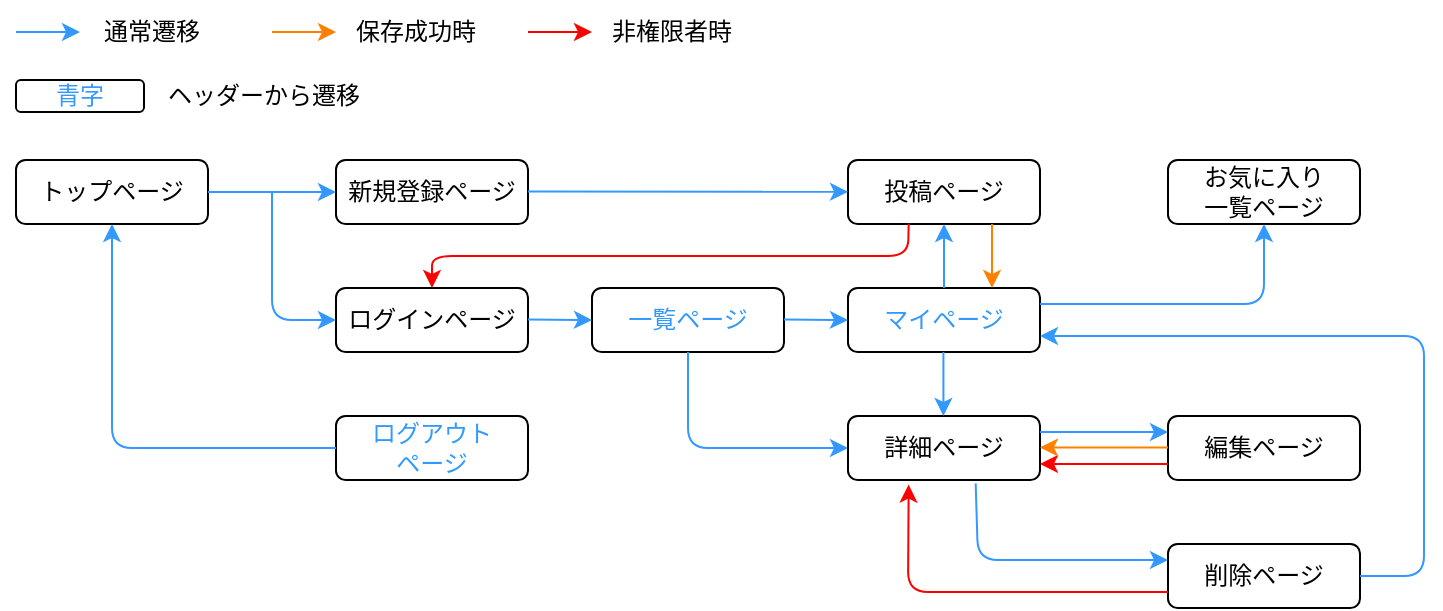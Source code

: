 <mxfile>
    <diagram id="2Nt36aLa4AlL4ceiU0c5" name="ページ1">
        <mxGraphModel dx="449" dy="278" grid="1" gridSize="8" guides="1" tooltips="1" connect="1" arrows="1" fold="1" page="1" pageScale="1" pageWidth="827" pageHeight="583" math="0" shadow="0">
            <root>
                <mxCell id="0"/>
                <mxCell id="1" parent="0"/>
                <mxCell id="3" value="トップページ" style="rounded=1;whiteSpace=wrap;html=1;" vertex="1" parent="1">
                    <mxGeometry x="64" y="232" width="96" height="32" as="geometry"/>
                </mxCell>
                <mxCell id="4" value="新規登録ページ" style="rounded=1;whiteSpace=wrap;html=1;" vertex="1" parent="1">
                    <mxGeometry x="224" y="232" width="96" height="32" as="geometry"/>
                </mxCell>
                <mxCell id="5" value="ログインページ" style="rounded=1;whiteSpace=wrap;html=1;" vertex="1" parent="1">
                    <mxGeometry x="224" y="296" width="96" height="32" as="geometry"/>
                </mxCell>
                <mxCell id="7" value="" style="endArrow=classic;html=1;entryX=0;entryY=0.5;entryDx=0;entryDy=0;exitX=1;exitY=0.5;exitDx=0;exitDy=0;strokeColor=#3399FF;" edge="1" parent="1" source="3" target="4">
                    <mxGeometry width="50" height="50" relative="1" as="geometry">
                        <mxPoint x="180" y="264" as="sourcePoint"/>
                        <mxPoint x="230" y="214" as="targetPoint"/>
                    </mxGeometry>
                </mxCell>
                <mxCell id="8" value="" style="endArrow=classic;html=1;entryX=0;entryY=0.5;entryDx=0;entryDy=0;strokeColor=#3399FF;" edge="1" parent="1" target="5">
                    <mxGeometry width="50" height="50" relative="1" as="geometry">
                        <mxPoint x="192" y="248" as="sourcePoint"/>
                        <mxPoint x="270" y="284" as="targetPoint"/>
                        <Array as="points">
                            <mxPoint x="192" y="312"/>
                        </Array>
                    </mxGeometry>
                </mxCell>
                <mxCell id="9" value="投稿ページ" style="rounded=1;whiteSpace=wrap;html=1;" vertex="1" parent="1">
                    <mxGeometry x="480" y="232" width="96" height="32" as="geometry"/>
                </mxCell>
                <mxCell id="10" value="&lt;font color=&quot;#3399ff&quot;&gt;マイページ&lt;/font&gt;" style="rounded=1;whiteSpace=wrap;html=1;" vertex="1" parent="1">
                    <mxGeometry x="480" y="296" width="96" height="32" as="geometry"/>
                </mxCell>
                <mxCell id="11" value="&lt;font color=&quot;#3399ff&quot;&gt;一覧ページ&lt;/font&gt;" style="rounded=1;whiteSpace=wrap;html=1;" vertex="1" parent="1">
                    <mxGeometry x="352" y="296" width="96" height="32" as="geometry"/>
                </mxCell>
                <mxCell id="15" value="" style="endArrow=classic;html=1;exitX=1;exitY=0.5;exitDx=0;exitDy=0;strokeColor=#3399FF;" edge="1" parent="1">
                    <mxGeometry width="50" height="50" relative="1" as="geometry">
                        <mxPoint x="320" y="311.72" as="sourcePoint"/>
                        <mxPoint x="352" y="312" as="targetPoint"/>
                    </mxGeometry>
                </mxCell>
                <mxCell id="18" value="" style="endArrow=classic;html=1;exitX=0.5;exitY=1;exitDx=0;exitDy=0;strokeColor=#3399FF;startArrow=none;startFill=0;" edge="1" parent="1" source="11" target="19">
                    <mxGeometry width="50" height="50" relative="1" as="geometry">
                        <mxPoint x="424" y="344" as="sourcePoint"/>
                        <mxPoint x="488" y="344" as="targetPoint"/>
                        <Array as="points">
                            <mxPoint x="400" y="376"/>
                        </Array>
                    </mxGeometry>
                </mxCell>
                <mxCell id="19" value="詳細ページ" style="rounded=1;whiteSpace=wrap;html=1;" vertex="1" parent="1">
                    <mxGeometry x="480" y="360" width="96" height="32" as="geometry"/>
                </mxCell>
                <mxCell id="13" value="" style="endArrow=classic;html=1;exitX=1;exitY=0.5;exitDx=0;exitDy=0;strokeColor=#3399FF;" edge="1" parent="1" target="9">
                    <mxGeometry width="50" height="50" relative="1" as="geometry">
                        <mxPoint x="320" y="247.72" as="sourcePoint"/>
                        <mxPoint x="384" y="247.72" as="targetPoint"/>
                    </mxGeometry>
                </mxCell>
                <mxCell id="22" value="" style="endArrow=classic;html=1;exitX=0.75;exitY=1;exitDx=0;exitDy=0;strokeColor=#FF8000;entryX=0.75;entryY=0;entryDx=0;entryDy=0;" edge="1" parent="1" source="9" target="10">
                    <mxGeometry width="50" height="50" relative="1" as="geometry">
                        <mxPoint x="328.0" y="255.72" as="sourcePoint"/>
                        <mxPoint x="488" y="255.935" as="targetPoint"/>
                    </mxGeometry>
                </mxCell>
                <mxCell id="23" value="" style="endArrow=classic;html=1;exitX=0.5;exitY=1;exitDx=0;exitDy=0;strokeColor=#3399FF;entryX=0.5;entryY=0;entryDx=0;entryDy=0;" edge="1" parent="1">
                    <mxGeometry width="50" height="50" relative="1" as="geometry">
                        <mxPoint x="527.71" y="328" as="sourcePoint"/>
                        <mxPoint x="527.71" y="360" as="targetPoint"/>
                    </mxGeometry>
                </mxCell>
                <mxCell id="24" value="編集ページ" style="rounded=1;whiteSpace=wrap;html=1;" vertex="1" parent="1">
                    <mxGeometry x="640" y="360" width="96" height="32" as="geometry"/>
                </mxCell>
                <mxCell id="25" value="削除ページ" style="rounded=1;whiteSpace=wrap;html=1;" vertex="1" parent="1">
                    <mxGeometry x="640" y="424" width="96" height="32" as="geometry"/>
                </mxCell>
                <mxCell id="26" value="" style="endArrow=classic;html=1;exitX=1;exitY=0.25;exitDx=0;exitDy=0;strokeColor=#3399FF;entryX=0;entryY=0.25;entryDx=0;entryDy=0;" edge="1" parent="1" source="19" target="24">
                    <mxGeometry width="50" height="50" relative="1" as="geometry">
                        <mxPoint x="535.71" y="336" as="sourcePoint"/>
                        <mxPoint x="535.71" y="368" as="targetPoint"/>
                    </mxGeometry>
                </mxCell>
                <mxCell id="27" value="" style="endArrow=classic;html=1;exitX=0;exitY=0.75;exitDx=0;exitDy=0;strokeColor=#FF0000;entryX=1;entryY=0.75;entryDx=0;entryDy=0;" edge="1" parent="1" source="24" target="19">
                    <mxGeometry width="50" height="50" relative="1" as="geometry">
                        <mxPoint x="608" y="384" as="sourcePoint"/>
                        <mxPoint x="608" y="416" as="targetPoint"/>
                    </mxGeometry>
                </mxCell>
                <mxCell id="28" value="" style="endArrow=classic;html=1;exitX=0;exitY=0.75;exitDx=0;exitDy=0;strokeColor=#FF8000;entryX=1;entryY=0.75;entryDx=0;entryDy=0;" edge="1" parent="1">
                    <mxGeometry width="50" height="50" relative="1" as="geometry">
                        <mxPoint x="640" y="375.71" as="sourcePoint"/>
                        <mxPoint x="576" y="375.71" as="targetPoint"/>
                    </mxGeometry>
                </mxCell>
                <mxCell id="29" value="" style="endArrow=classic;html=1;strokeColor=#3399FF;entryX=1;entryY=0.75;entryDx=0;entryDy=0;exitX=1;exitY=0.5;exitDx=0;exitDy=0;" edge="1" parent="1" source="25" target="10">
                    <mxGeometry width="50" height="50" relative="1" as="geometry">
                        <mxPoint x="752" y="440" as="sourcePoint"/>
                        <mxPoint x="800" y="439.71" as="targetPoint"/>
                        <Array as="points">
                            <mxPoint x="768" y="440"/>
                            <mxPoint x="768" y="320"/>
                        </Array>
                    </mxGeometry>
                </mxCell>
                <mxCell id="30" value="" style="endArrow=classic;html=1;exitX=0.665;exitY=1.053;exitDx=0;exitDy=0;strokeColor=#3399FF;entryX=0;entryY=0.25;entryDx=0;entryDy=0;exitPerimeter=0;startArrow=none;startFill=0;" edge="1" parent="1" source="19" target="25">
                    <mxGeometry width="50" height="50" relative="1" as="geometry">
                        <mxPoint x="536" y="408" as="sourcePoint"/>
                        <mxPoint x="600" y="408" as="targetPoint"/>
                        <Array as="points">
                            <mxPoint x="545" y="432"/>
                        </Array>
                    </mxGeometry>
                </mxCell>
                <mxCell id="31" value="" style="endArrow=classic;html=1;exitX=0;exitY=0.75;exitDx=0;exitDy=0;strokeColor=#FF0000;entryX=0.316;entryY=1.072;entryDx=0;entryDy=0;entryPerimeter=0;" edge="1" parent="1" source="25" target="19">
                    <mxGeometry width="50" height="50" relative="1" as="geometry">
                        <mxPoint x="632" y="448" as="sourcePoint"/>
                        <mxPoint x="568" y="448" as="targetPoint"/>
                        <Array as="points">
                            <mxPoint x="510" y="448"/>
                        </Array>
                    </mxGeometry>
                </mxCell>
                <mxCell id="32" value="&lt;font color=&quot;#3399ff&quot;&gt;ログアウト&lt;br&gt;ページ&lt;/font&gt;" style="rounded=1;whiteSpace=wrap;html=1;" vertex="1" parent="1">
                    <mxGeometry x="224" y="360" width="96" height="32" as="geometry"/>
                </mxCell>
                <mxCell id="35" value="" style="endArrow=classic;html=1;entryX=0.5;entryY=1;entryDx=0;entryDy=0;exitX=0;exitY=0.5;exitDx=0;exitDy=0;strokeColor=#3399FF;" edge="1" parent="1" source="32" target="3">
                    <mxGeometry width="50" height="50" relative="1" as="geometry">
                        <mxPoint x="176.0" y="264" as="sourcePoint"/>
                        <mxPoint x="240" y="264" as="targetPoint"/>
                        <Array as="points">
                            <mxPoint x="112" y="376"/>
                        </Array>
                    </mxGeometry>
                </mxCell>
                <mxCell id="38" value="" style="endArrow=classic;html=1;exitX=0.316;exitY=0.991;exitDx=0;exitDy=0;strokeColor=#FF0000;entryX=0.5;entryY=0;entryDx=0;entryDy=0;exitPerimeter=0;" edge="1" parent="1" source="9" target="5">
                    <mxGeometry width="50" height="50" relative="1" as="geometry">
                        <mxPoint x="506" y="328" as="sourcePoint"/>
                        <mxPoint x="376.336" y="274.304" as="targetPoint"/>
                        <Array as="points">
                            <mxPoint x="510" y="280"/>
                            <mxPoint x="272" y="280"/>
                        </Array>
                    </mxGeometry>
                </mxCell>
                <mxCell id="39" value="" style="endArrow=classic;html=1;exitX=1;exitY=0.5;exitDx=0;exitDy=0;strokeColor=#3399FF;" edge="1" parent="1">
                    <mxGeometry width="50" height="50" relative="1" as="geometry">
                        <mxPoint x="64.0" y="168" as="sourcePoint"/>
                        <mxPoint x="96" y="168" as="targetPoint"/>
                    </mxGeometry>
                </mxCell>
                <mxCell id="40" value="通常遷移" style="rounded=1;whiteSpace=wrap;html=1;fillColor=none;strokeColor=none;" vertex="1" parent="1">
                    <mxGeometry x="104" y="152" width="56" height="32" as="geometry"/>
                </mxCell>
                <mxCell id="41" value="" style="endArrow=classic;html=1;exitX=1;exitY=0.5;exitDx=0;exitDy=0;strokeColor=#FF8000;" edge="1" parent="1">
                    <mxGeometry width="50" height="50" relative="1" as="geometry">
                        <mxPoint x="192.0" y="168" as="sourcePoint"/>
                        <mxPoint x="224" y="168" as="targetPoint"/>
                    </mxGeometry>
                </mxCell>
                <mxCell id="42" value="保存成功時" style="rounded=1;whiteSpace=wrap;html=1;fillColor=none;strokeColor=none;" vertex="1" parent="1">
                    <mxGeometry x="232" y="152" width="64" height="32" as="geometry"/>
                </mxCell>
                <mxCell id="43" value="" style="endArrow=classic;html=1;exitX=1;exitY=0.5;exitDx=0;exitDy=0;strokeColor=#FF0000;" edge="1" parent="1">
                    <mxGeometry width="50" height="50" relative="1" as="geometry">
                        <mxPoint x="320.0" y="168" as="sourcePoint"/>
                        <mxPoint x="352" y="168" as="targetPoint"/>
                    </mxGeometry>
                </mxCell>
                <mxCell id="44" value="非権限者時" style="rounded=1;whiteSpace=wrap;html=1;fillColor=none;strokeColor=none;" vertex="1" parent="1">
                    <mxGeometry x="360" y="152" width="64" height="32" as="geometry"/>
                </mxCell>
                <mxCell id="46" value="&lt;font color=&quot;#3399ff&quot;&gt;青字&lt;/font&gt;" style="rounded=1;whiteSpace=wrap;html=1;" vertex="1" parent="1">
                    <mxGeometry x="64" y="192" width="64" height="16" as="geometry"/>
                </mxCell>
                <mxCell id="47" value="ヘッダーから遷移" style="rounded=1;whiteSpace=wrap;html=1;fillColor=none;strokeColor=none;" vertex="1" parent="1">
                    <mxGeometry x="136" y="184" width="104" height="32" as="geometry"/>
                </mxCell>
                <mxCell id="48" value="" style="endArrow=classic;html=1;exitX=1;exitY=0.5;exitDx=0;exitDy=0;strokeColor=#3399FF;" edge="1" parent="1">
                    <mxGeometry width="50" height="50" relative="1" as="geometry">
                        <mxPoint x="448" y="311.74" as="sourcePoint"/>
                        <mxPoint x="480" y="312.02" as="targetPoint"/>
                    </mxGeometry>
                </mxCell>
                <mxCell id="49" value="お気に入り&lt;br&gt;一覧ページ" style="rounded=1;whiteSpace=wrap;html=1;" vertex="1" parent="1">
                    <mxGeometry x="640" y="232" width="96" height="32" as="geometry"/>
                </mxCell>
                <mxCell id="50" value="" style="endArrow=none;html=1;strokeColor=#3399FF;exitX=0.5;exitY=1;exitDx=0;exitDy=0;startArrow=classic;startFill=1;endFill=0;" edge="1" parent="1" source="49">
                    <mxGeometry width="50" height="50" relative="1" as="geometry">
                        <mxPoint x="760" y="288" as="sourcePoint"/>
                        <mxPoint x="576" y="304" as="targetPoint"/>
                        <Array as="points">
                            <mxPoint x="688" y="304"/>
                        </Array>
                    </mxGeometry>
                </mxCell>
                <mxCell id="51" value="" style="endArrow=classic;html=1;exitX=0.5;exitY=0;exitDx=0;exitDy=0;strokeColor=#3399FF;entryX=0.5;entryY=1;entryDx=0;entryDy=0;" edge="1" parent="1" source="10" target="9">
                    <mxGeometry width="50" height="50" relative="1" as="geometry">
                        <mxPoint x="527.74" y="264" as="sourcePoint"/>
                        <mxPoint x="520" y="280" as="targetPoint"/>
                    </mxGeometry>
                </mxCell>
            </root>
        </mxGraphModel>
    </diagram>
</mxfile>